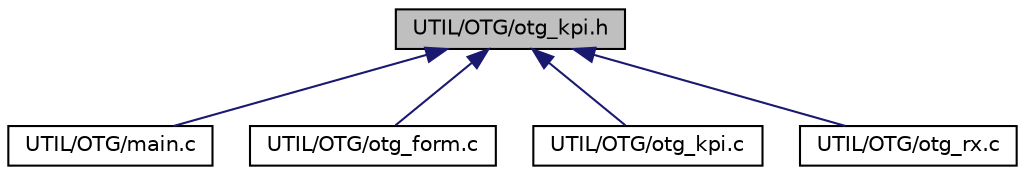 digraph "UTIL/OTG/otg_kpi.h"
{
 // LATEX_PDF_SIZE
  edge [fontname="Helvetica",fontsize="10",labelfontname="Helvetica",labelfontsize="10"];
  node [fontname="Helvetica",fontsize="10",shape=record];
  Node1 [label="UTIL/OTG/otg_kpi.h",height=0.2,width=0.4,color="black", fillcolor="grey75", style="filled", fontcolor="black",tooltip="desribe function for KPIs computation"];
  Node1 -> Node2 [dir="back",color="midnightblue",fontsize="10",style="solid",fontname="Helvetica"];
  Node2 [label="UTIL/OTG/main.c",height=0.2,width=0.4,color="black", fillcolor="white", style="filled",URL="$UTIL_2OTG_2main_8c.html",tooltip="main program for OTG CX + RX"];
  Node1 -> Node3 [dir="back",color="midnightblue",fontsize="10",style="solid",fontname="Helvetica"];
  Node3 [label="UTIL/OTG/otg_form.c",height=0.2,width=0.4,color="black", fillcolor="white", style="filled",URL="$otg__form_8c.html",tooltip=" "];
  Node1 -> Node4 [dir="back",color="midnightblue",fontsize="10",style="solid",fontname="Helvetica"];
  Node4 [label="UTIL/OTG/otg_kpi.c",height=0.2,width=0.4,color="black", fillcolor="white", style="filled",URL="$otg__kpi_8c.html",tooltip="define KPIs to compute for performance analysis"];
  Node1 -> Node5 [dir="back",color="midnightblue",fontsize="10",style="solid",fontname="Helvetica"];
  Node5 [label="UTIL/OTG/otg_rx.c",height=0.2,width=0.4,color="black", fillcolor="white", style="filled",URL="$otg__rx_8c.html",tooltip="function containing the OTG traffic generation functions"];
}
